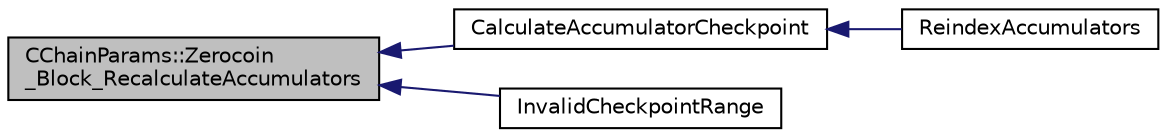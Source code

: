 digraph "CChainParams::Zerocoin_Block_RecalculateAccumulators"
{
  edge [fontname="Helvetica",fontsize="10",labelfontname="Helvetica",labelfontsize="10"];
  node [fontname="Helvetica",fontsize="10",shape=record];
  rankdir="LR";
  Node255 [label="CChainParams::Zerocoin\l_Block_RecalculateAccumulators",height=0.2,width=0.4,color="black", fillcolor="grey75", style="filled", fontcolor="black"];
  Node255 -> Node256 [dir="back",color="midnightblue",fontsize="10",style="solid",fontname="Helvetica"];
  Node256 [label="CalculateAccumulatorCheckpoint",height=0.2,width=0.4,color="black", fillcolor="white", style="filled",URL="$accumulators_8h.html#a62f6e6ab26cfeebb5b184a41ba770e0e"];
  Node256 -> Node257 [dir="back",color="midnightblue",fontsize="10",style="solid",fontname="Helvetica"];
  Node257 [label="ReindexAccumulators",height=0.2,width=0.4,color="black", fillcolor="white", style="filled",URL="$main_8h.html#a4a74b45eb12b8c115906e305e109c5d9"];
  Node255 -> Node258 [dir="back",color="midnightblue",fontsize="10",style="solid",fontname="Helvetica"];
  Node258 [label="InvalidCheckpointRange",height=0.2,width=0.4,color="black", fillcolor="white", style="filled",URL="$accumulators_8h.html#ac2d7b1c4dcc67e74f2cb00fb2f4fd511"];
}
